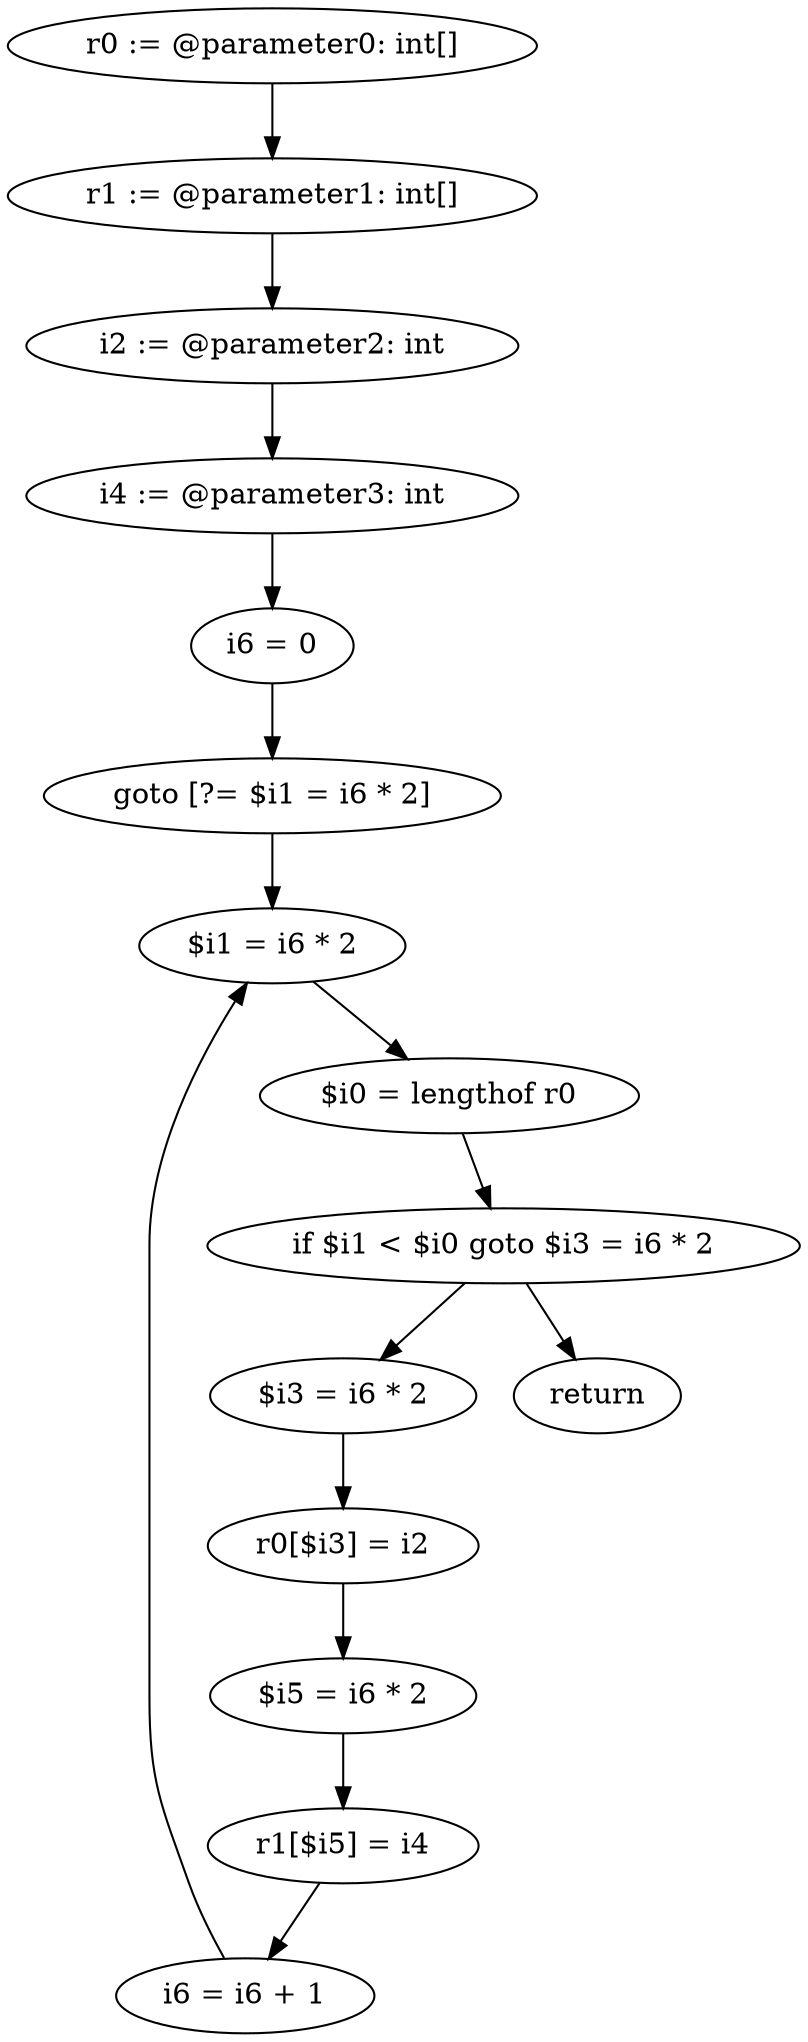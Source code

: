 digraph "unitGraph" {
    "r0 := @parameter0: int[]"
    "r1 := @parameter1: int[]"
    "i2 := @parameter2: int"
    "i4 := @parameter3: int"
    "i6 = 0"
    "goto [?= $i1 = i6 * 2]"
    "$i3 = i6 * 2"
    "r0[$i3] = i2"
    "$i5 = i6 * 2"
    "r1[$i5] = i4"
    "i6 = i6 + 1"
    "$i1 = i6 * 2"
    "$i0 = lengthof r0"
    "if $i1 < $i0 goto $i3 = i6 * 2"
    "return"
    "r0 := @parameter0: int[]"->"r1 := @parameter1: int[]";
    "r1 := @parameter1: int[]"->"i2 := @parameter2: int";
    "i2 := @parameter2: int"->"i4 := @parameter3: int";
    "i4 := @parameter3: int"->"i6 = 0";
    "i6 = 0"->"goto [?= $i1 = i6 * 2]";
    "goto [?= $i1 = i6 * 2]"->"$i1 = i6 * 2";
    "$i3 = i6 * 2"->"r0[$i3] = i2";
    "r0[$i3] = i2"->"$i5 = i6 * 2";
    "$i5 = i6 * 2"->"r1[$i5] = i4";
    "r1[$i5] = i4"->"i6 = i6 + 1";
    "i6 = i6 + 1"->"$i1 = i6 * 2";
    "$i1 = i6 * 2"->"$i0 = lengthof r0";
    "$i0 = lengthof r0"->"if $i1 < $i0 goto $i3 = i6 * 2";
    "if $i1 < $i0 goto $i3 = i6 * 2"->"return";
    "if $i1 < $i0 goto $i3 = i6 * 2"->"$i3 = i6 * 2";
}
